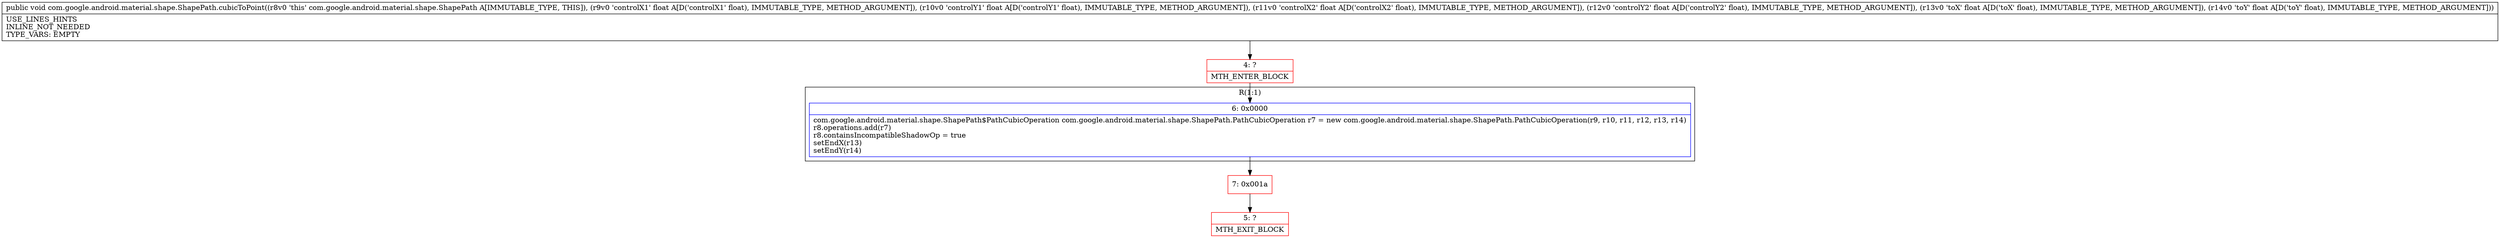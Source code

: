 digraph "CFG forcom.google.android.material.shape.ShapePath.cubicToPoint(FFFFFF)V" {
subgraph cluster_Region_803461703 {
label = "R(1:1)";
node [shape=record,color=blue];
Node_6 [shape=record,label="{6\:\ 0x0000|com.google.android.material.shape.ShapePath$PathCubicOperation com.google.android.material.shape.ShapePath.PathCubicOperation r7 = new com.google.android.material.shape.ShapePath.PathCubicOperation(r9, r10, r11, r12, r13, r14)\lr8.operations.add(r7)\lr8.containsIncompatibleShadowOp = true\lsetEndX(r13)\lsetEndY(r14)\l}"];
}
Node_4 [shape=record,color=red,label="{4\:\ ?|MTH_ENTER_BLOCK\l}"];
Node_7 [shape=record,color=red,label="{7\:\ 0x001a}"];
Node_5 [shape=record,color=red,label="{5\:\ ?|MTH_EXIT_BLOCK\l}"];
MethodNode[shape=record,label="{public void com.google.android.material.shape.ShapePath.cubicToPoint((r8v0 'this' com.google.android.material.shape.ShapePath A[IMMUTABLE_TYPE, THIS]), (r9v0 'controlX1' float A[D('controlX1' float), IMMUTABLE_TYPE, METHOD_ARGUMENT]), (r10v0 'controlY1' float A[D('controlY1' float), IMMUTABLE_TYPE, METHOD_ARGUMENT]), (r11v0 'controlX2' float A[D('controlX2' float), IMMUTABLE_TYPE, METHOD_ARGUMENT]), (r12v0 'controlY2' float A[D('controlY2' float), IMMUTABLE_TYPE, METHOD_ARGUMENT]), (r13v0 'toX' float A[D('toX' float), IMMUTABLE_TYPE, METHOD_ARGUMENT]), (r14v0 'toY' float A[D('toY' float), IMMUTABLE_TYPE, METHOD_ARGUMENT]))  | USE_LINES_HINTS\lINLINE_NOT_NEEDED\lTYPE_VARS: EMPTY\l}"];
MethodNode -> Node_4;Node_6 -> Node_7;
Node_4 -> Node_6;
Node_7 -> Node_5;
}

